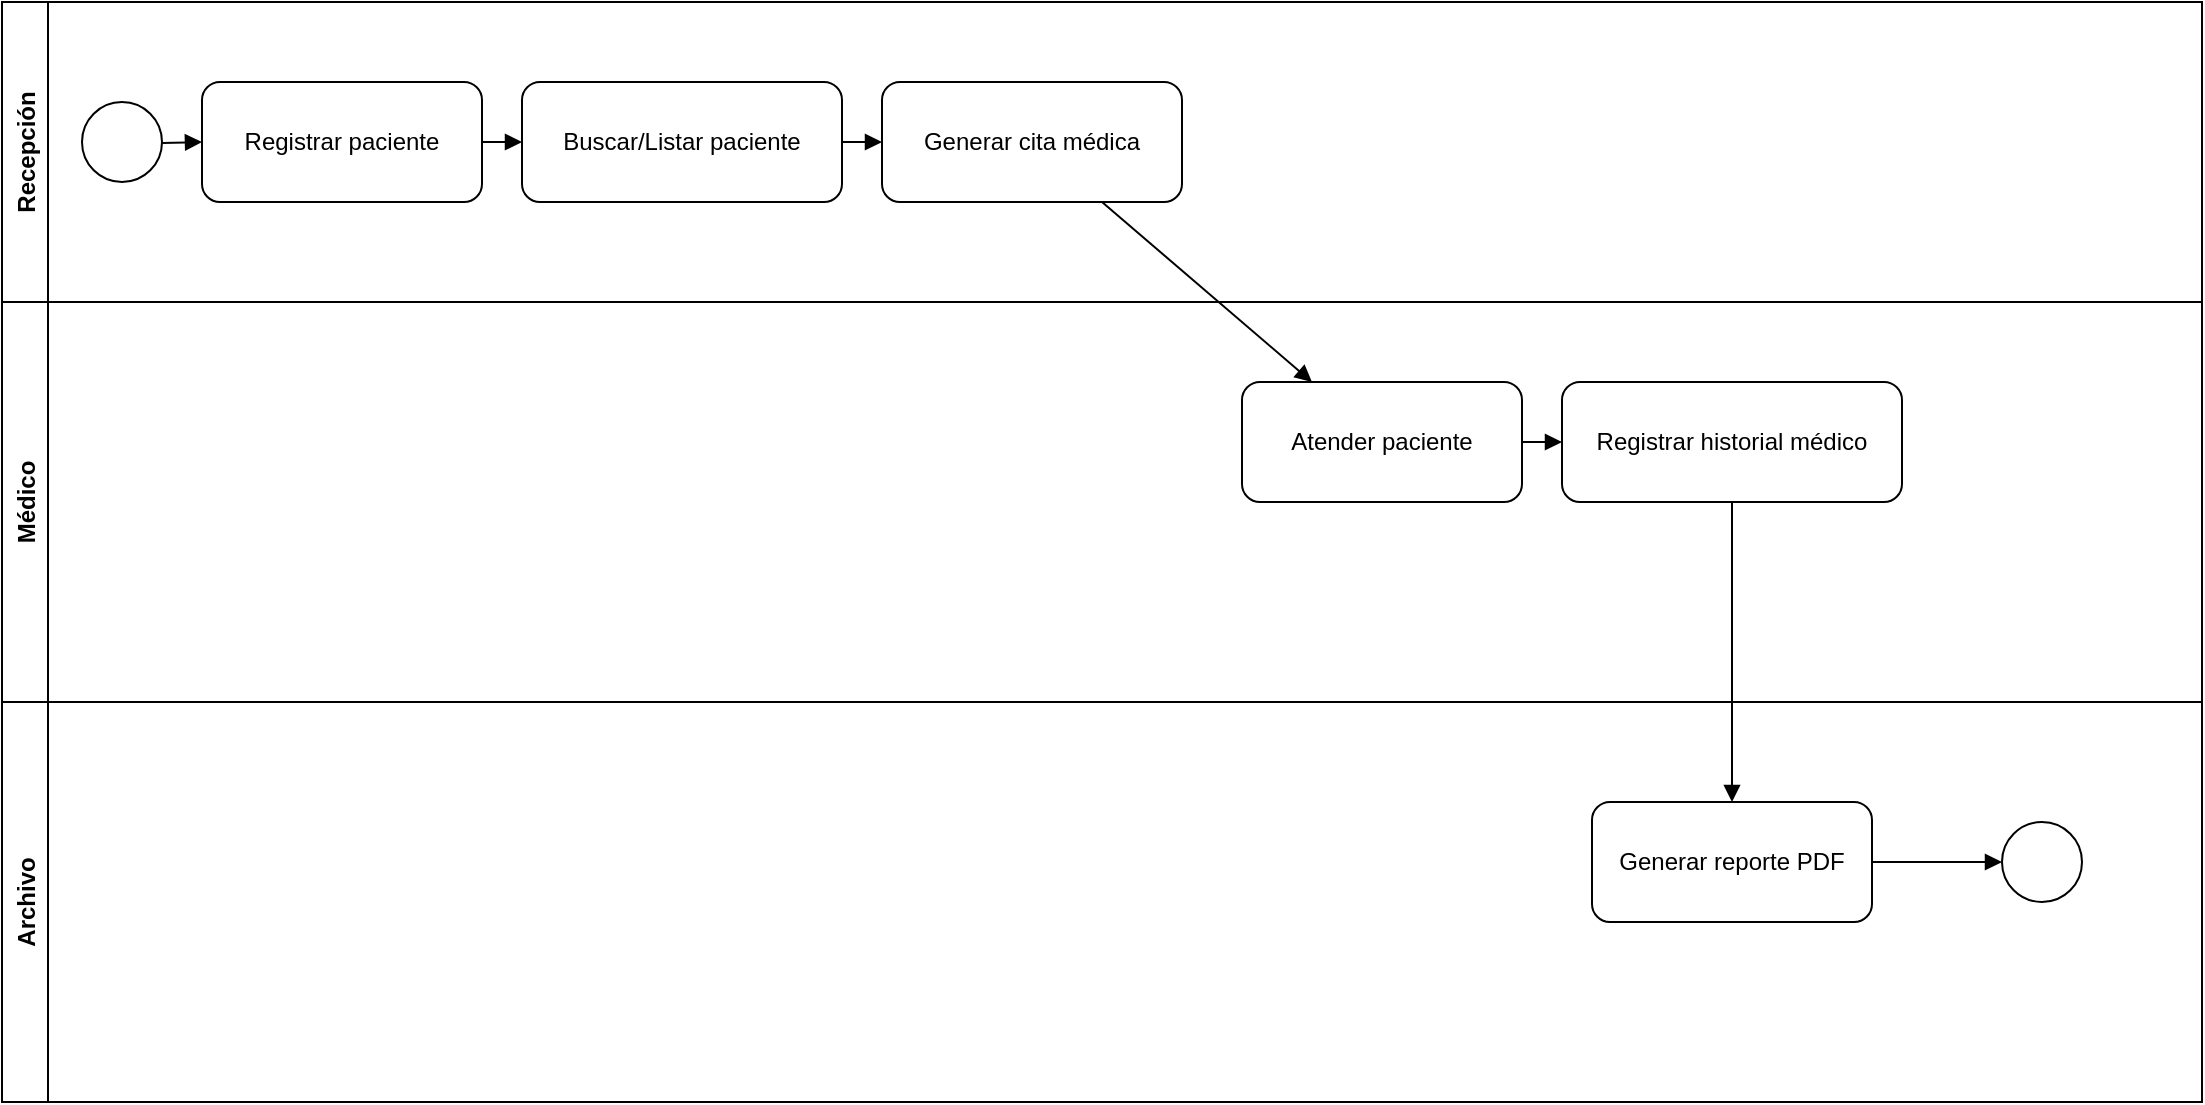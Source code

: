 <mxfile version="27.1.6">
  <diagram name="Registro y Atención de Pacientes - Actualizado" id="67890">
    <mxGraphModel dx="1513" dy="1006" grid="1" gridSize="10" guides="1" tooltips="1" connect="1" arrows="1" fold="1" page="1" pageScale="1" pageWidth="827" pageHeight="1169" math="0" shadow="0">
      <root>
        <mxCell id="0" />
        <mxCell id="1" parent="0" />
        <mxCell id="pool1" value="Clínica Santa Salud" style="swimlane;horizontal=0;" parent="1" vertex="1">
          <mxGeometry x="20" y="20" width="1100" height="550" as="geometry" />
        </mxCell>
        <mxCell id="lane1" value="Recepción" style="swimlane;horizontal=0;" parent="pool1" vertex="1">
          <mxGeometry width="1100" height="150" as="geometry" />
        </mxCell>
        <mxCell id="start" value="" style="ellipse;whiteSpace=wrap;html=1;aspect=fixed;" parent="lane1" vertex="1">
          <mxGeometry x="40" y="50" width="40" height="40" as="geometry" />
        </mxCell>
        <mxCell id="task1" value="Registrar paciente" style="rounded=1;whiteSpace=wrap;html=1;" parent="lane1" vertex="1">
          <mxGeometry x="100" y="40" width="140" height="60" as="geometry" />
        </mxCell>
        <mxCell id="task2" value="Buscar/Listar paciente" style="rounded=1;whiteSpace=wrap;html=1;" parent="lane1" vertex="1">
          <mxGeometry x="260" y="40" width="160" height="60" as="geometry" />
        </mxCell>
        <mxCell id="task3" value="Generar cita médica" style="rounded=1;whiteSpace=wrap;html=1;" parent="lane1" vertex="1">
          <mxGeometry x="440" y="40" width="150" height="60" as="geometry" />
        </mxCell>
        <mxCell id="flow1" style="endArrow=block;" parent="lane1" source="start" target="task1" edge="1">
          <mxGeometry relative="1" as="geometry" />
        </mxCell>
        <mxCell id="flow2" style="endArrow=block;" parent="lane1" source="task1" target="task2" edge="1">
          <mxGeometry relative="1" as="geometry" />
        </mxCell>
        <mxCell id="flow3" style="endArrow=block;" parent="lane1" source="task2" target="task3" edge="1">
          <mxGeometry relative="1" as="geometry" />
        </mxCell>
        <mxCell id="flow4" style="endArrow=block;" parent="lane1" source="task3" target="task4" edge="1">
          <mxGeometry relative="1" as="geometry" />
        </mxCell>
        <mxCell id="lane2" value="Médico" style="swimlane;horizontal=0;" parent="pool1" vertex="1">
          <mxGeometry y="150" width="1100" height="200" as="geometry" />
        </mxCell>
        <mxCell id="task4" value="Atender paciente" style="rounded=1;whiteSpace=wrap;html=1;" parent="lane2" vertex="1">
          <mxGeometry x="620" y="40" width="140" height="60" as="geometry" />
        </mxCell>
        <mxCell id="task5" value="Registrar historial médico" style="rounded=1;whiteSpace=wrap;html=1;" parent="lane2" vertex="1">
          <mxGeometry x="780" y="40" width="170" height="60" as="geometry" />
        </mxCell>
        <mxCell id="flow5" style="endArrow=block;" parent="lane2" source="task4" target="task5" edge="1">
          <mxGeometry relative="1" as="geometry" />
        </mxCell>
        <mxCell id="flow6" style="endArrow=block;" parent="lane2" source="task5" target="task6" edge="1">
          <mxGeometry relative="1" as="geometry" />
        </mxCell>
        <mxCell id="lane3" value="Archivo" style="swimlane;horizontal=0;" parent="pool1" vertex="1">
          <mxGeometry y="350" width="1100" height="200" as="geometry" />
        </mxCell>
        <mxCell id="task6" value="Generar reporte PDF" style="rounded=1;whiteSpace=wrap;html=1;" parent="lane3" vertex="1">
          <mxGeometry x="795" y="50" width="140" height="60" as="geometry" />
        </mxCell>
        <mxCell id="end" value="" style="ellipse;whiteSpace=wrap;html=1;aspect=fixed;" parent="lane3" vertex="1">
          <mxGeometry x="1000" y="60" width="40" height="40" as="geometry" />
        </mxCell>
        <mxCell id="flow7" style="endArrow=block;" parent="lane3" source="task6" target="end" edge="1">
          <mxGeometry relative="1" as="geometry" />
        </mxCell>
      </root>
    </mxGraphModel>
  </diagram>
</mxfile>
